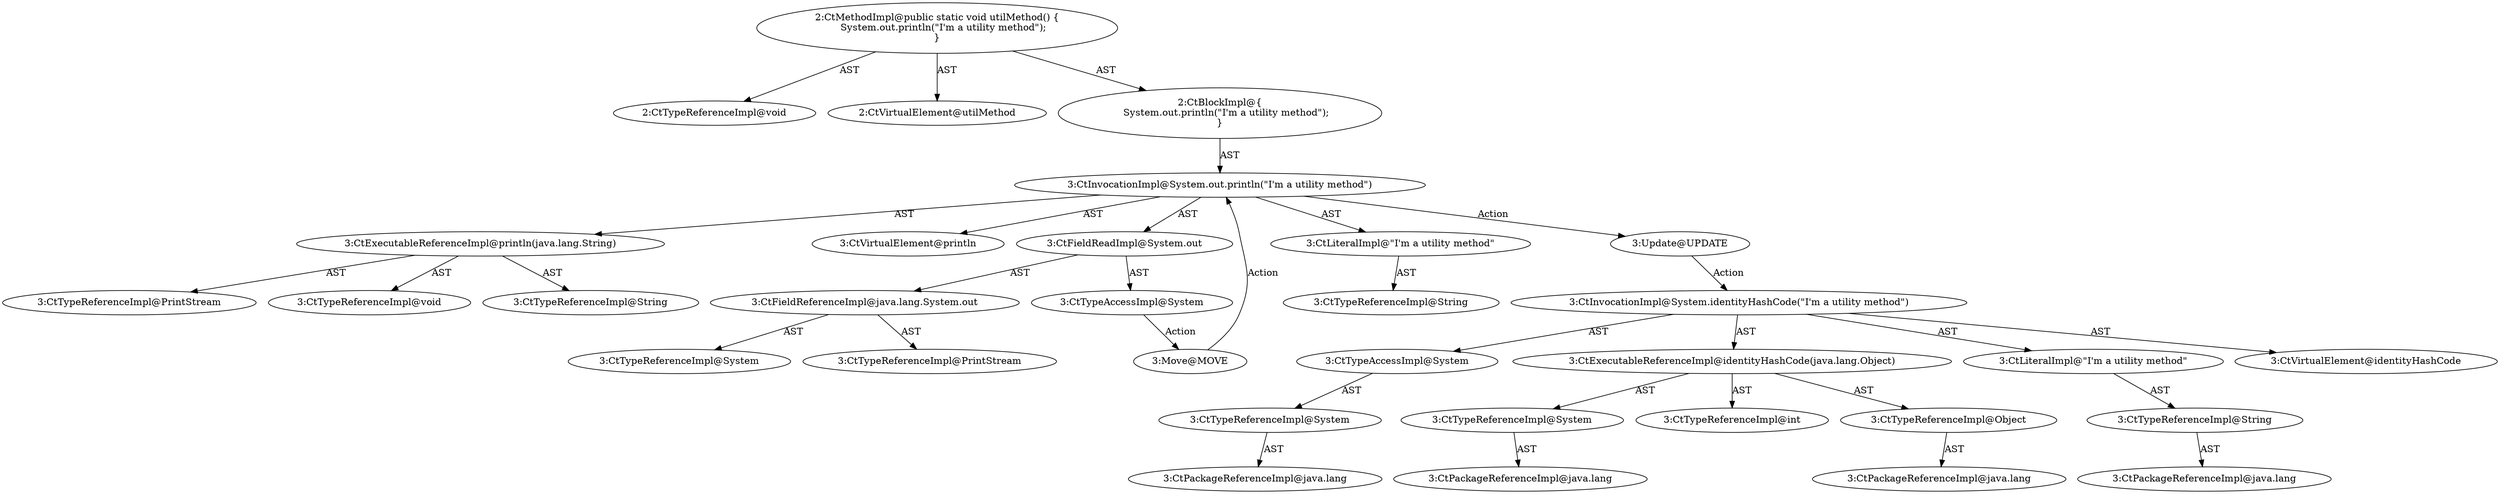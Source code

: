 digraph "utilMethod#?" {
0 [label="2:CtTypeReferenceImpl@void" shape=ellipse]
1 [label="2:CtVirtualElement@utilMethod" shape=ellipse]
2 [label="3:CtExecutableReferenceImpl@println(java.lang.String)" shape=ellipse]
3 [label="3:CtTypeReferenceImpl@PrintStream" shape=ellipse]
4 [label="3:CtTypeReferenceImpl@void" shape=ellipse]
5 [label="3:CtTypeReferenceImpl@String" shape=ellipse]
6 [label="3:CtVirtualElement@println" shape=ellipse]
7 [label="3:CtFieldReferenceImpl@java.lang.System.out" shape=ellipse]
8 [label="3:CtTypeReferenceImpl@System" shape=ellipse]
9 [label="3:CtTypeReferenceImpl@PrintStream" shape=ellipse]
10 [label="3:CtFieldReadImpl@System.out" shape=ellipse]
11 [label="3:CtTypeAccessImpl@System" shape=ellipse]
12 [label="3:CtLiteralImpl@\"I'm a utility method\"" shape=ellipse]
13 [label="3:CtTypeReferenceImpl@String" shape=ellipse]
14 [label="3:CtInvocationImpl@System.out.println(\"I'm a utility method\")" shape=ellipse]
15 [label="2:CtBlockImpl@\{
    System.out.println(\"I'm a utility method\");
\}" shape=ellipse]
16 [label="2:CtMethodImpl@public static void utilMethod() \{
    System.out.println(\"I'm a utility method\");
\}" shape=ellipse]
17 [label="3:Update@UPDATE" shape=ellipse]
18 [label="3:CtPackageReferenceImpl@java.lang" shape=ellipse]
19 [label="3:CtTypeReferenceImpl@System" shape=ellipse]
20 [label="3:CtTypeAccessImpl@System" shape=ellipse]
21 [label="3:CtPackageReferenceImpl@java.lang" shape=ellipse]
22 [label="3:CtTypeReferenceImpl@System" shape=ellipse]
23 [label="3:CtTypeReferenceImpl@int" shape=ellipse]
24 [label="3:CtPackageReferenceImpl@java.lang" shape=ellipse]
25 [label="3:CtTypeReferenceImpl@Object" shape=ellipse]
26 [label="3:CtExecutableReferenceImpl@identityHashCode(java.lang.Object)" shape=ellipse]
27 [label="3:CtPackageReferenceImpl@java.lang" shape=ellipse]
28 [label="3:CtTypeReferenceImpl@String" shape=ellipse]
29 [label="3:CtLiteralImpl@\"I'm a utility method\"" shape=ellipse]
30 [label="3:CtInvocationImpl@System.identityHashCode(\"I'm a utility method\")" shape=ellipse]
31 [label="3:CtVirtualElement@identityHashCode" shape=ellipse]
32 [label="3:Move@MOVE" shape=ellipse]
2 -> 3 [label="AST"];
2 -> 4 [label="AST"];
2 -> 5 [label="AST"];
7 -> 8 [label="AST"];
7 -> 9 [label="AST"];
10 -> 11 [label="AST"];
10 -> 7 [label="AST"];
11 -> 32 [label="Action"];
12 -> 13 [label="AST"];
14 -> 6 [label="AST"];
14 -> 10 [label="AST"];
14 -> 2 [label="AST"];
14 -> 12 [label="AST"];
14 -> 17 [label="Action"];
15 -> 14 [label="AST"];
16 -> 1 [label="AST"];
16 -> 0 [label="AST"];
16 -> 15 [label="AST"];
17 -> 30 [label="Action"];
19 -> 18 [label="AST"];
20 -> 19 [label="AST"];
22 -> 21 [label="AST"];
25 -> 24 [label="AST"];
26 -> 22 [label="AST"];
26 -> 23 [label="AST"];
26 -> 25 [label="AST"];
28 -> 27 [label="AST"];
29 -> 28 [label="AST"];
30 -> 31 [label="AST"];
30 -> 20 [label="AST"];
30 -> 26 [label="AST"];
30 -> 29 [label="AST"];
32 -> 14 [label="Action"];
}